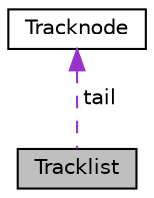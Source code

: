 digraph "Tracklist"
{
 // LATEX_PDF_SIZE
  edge [fontname="Helvetica",fontsize="10",labelfontname="Helvetica",labelfontsize="10"];
  node [fontname="Helvetica",fontsize="10",shape=record];
  Node1 [label="Tracklist",height=0.2,width=0.4,color="black", fillcolor="grey75", style="filled", fontcolor="black",tooltip=" "];
  Node2 -> Node1 [dir="back",color="darkorchid3",fontsize="10",style="dashed",label=" tail" ,fontname="Helvetica"];
  Node2 [label="Tracknode",height=0.2,width=0.4,color="black", fillcolor="white", style="filled",URL="$classTracknode.html",tooltip=" "];
}

